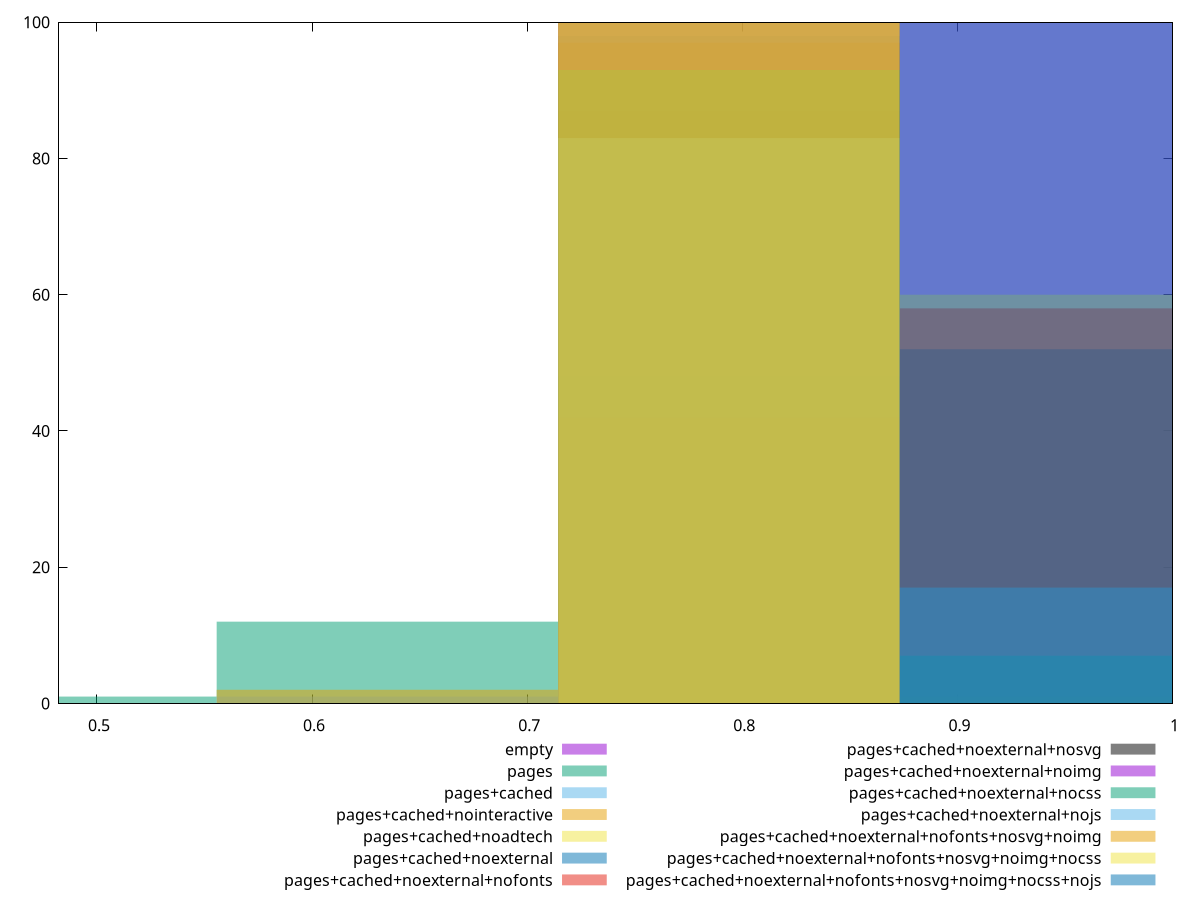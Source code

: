 reset

$empty <<EOF
0.9525414687966319 100
EOF

$pages <<EOF
0.47627073439831596 1
0.6350276458644213 12
0.7937845573305267 87
EOF

$pagesCached <<EOF
0.6350276458644213 1
0.7937845573305267 98
0.9525414687966319 1
EOF

$pagesCachedNointeractive <<EOF
0.7937845573305267 97
0.6350276458644213 2
0.9525414687966319 1
EOF

$pagesCachedNoadtech <<EOF
0.7937845573305267 40
0.9525414687966319 60
EOF

$pagesCachedNoexternal <<EOF
0.7937845573305267 48
0.9525414687966319 52
EOF

$pagesCachedNoexternalNofonts <<EOF
0.7937845573305267 42
0.9525414687966319 58
EOF

$pagesCachedNoexternalNosvg <<EOF
0.7937845573305267 100
EOF

$pagesCachedNoexternalNoimg <<EOF
0.7937845573305267 100
EOF

$pagesCachedNoexternalNocss <<EOF
0.7937845573305267 93
0.9525414687966319 7
EOF

$pagesCachedNoexternalNojs <<EOF
0.9525414687966319 17
0.7937845573305267 83
EOF

$pagesCachedNoexternalNofontsNosvgNoimg <<EOF
0.7937845573305267 100
EOF

$pagesCachedNoexternalNofontsNosvgNoimgNocss <<EOF
0.7937845573305267 100
EOF

$pagesCachedNoexternalNofontsNosvgNoimgNocssNojs <<EOF
0.9525414687966319 100
EOF

set key outside below
set boxwidth 0.15875691146610532
set xrange [0.4823529411764706:1]
set yrange [0:100]
set style fill transparent solid 0.5 noborder
set terminal svg size 640, 620 enhanced background rgb 'white'
set output "report_00007_2020-12-11T15:55:29.892Z/uses-http2/comparison/histogram/all_score.svg"

plot $empty title "empty" with boxes, \
     $pages title "pages" with boxes, \
     $pagesCached title "pages+cached" with boxes, \
     $pagesCachedNointeractive title "pages+cached+nointeractive" with boxes, \
     $pagesCachedNoadtech title "pages+cached+noadtech" with boxes, \
     $pagesCachedNoexternal title "pages+cached+noexternal" with boxes, \
     $pagesCachedNoexternalNofonts title "pages+cached+noexternal+nofonts" with boxes, \
     $pagesCachedNoexternalNosvg title "pages+cached+noexternal+nosvg" with boxes, \
     $pagesCachedNoexternalNoimg title "pages+cached+noexternal+noimg" with boxes, \
     $pagesCachedNoexternalNocss title "pages+cached+noexternal+nocss" with boxes, \
     $pagesCachedNoexternalNojs title "pages+cached+noexternal+nojs" with boxes, \
     $pagesCachedNoexternalNofontsNosvgNoimg title "pages+cached+noexternal+nofonts+nosvg+noimg" with boxes, \
     $pagesCachedNoexternalNofontsNosvgNoimgNocss title "pages+cached+noexternal+nofonts+nosvg+noimg+nocss" with boxes, \
     $pagesCachedNoexternalNofontsNosvgNoimgNocssNojs title "pages+cached+noexternal+nofonts+nosvg+noimg+nocss+nojs" with boxes

reset
